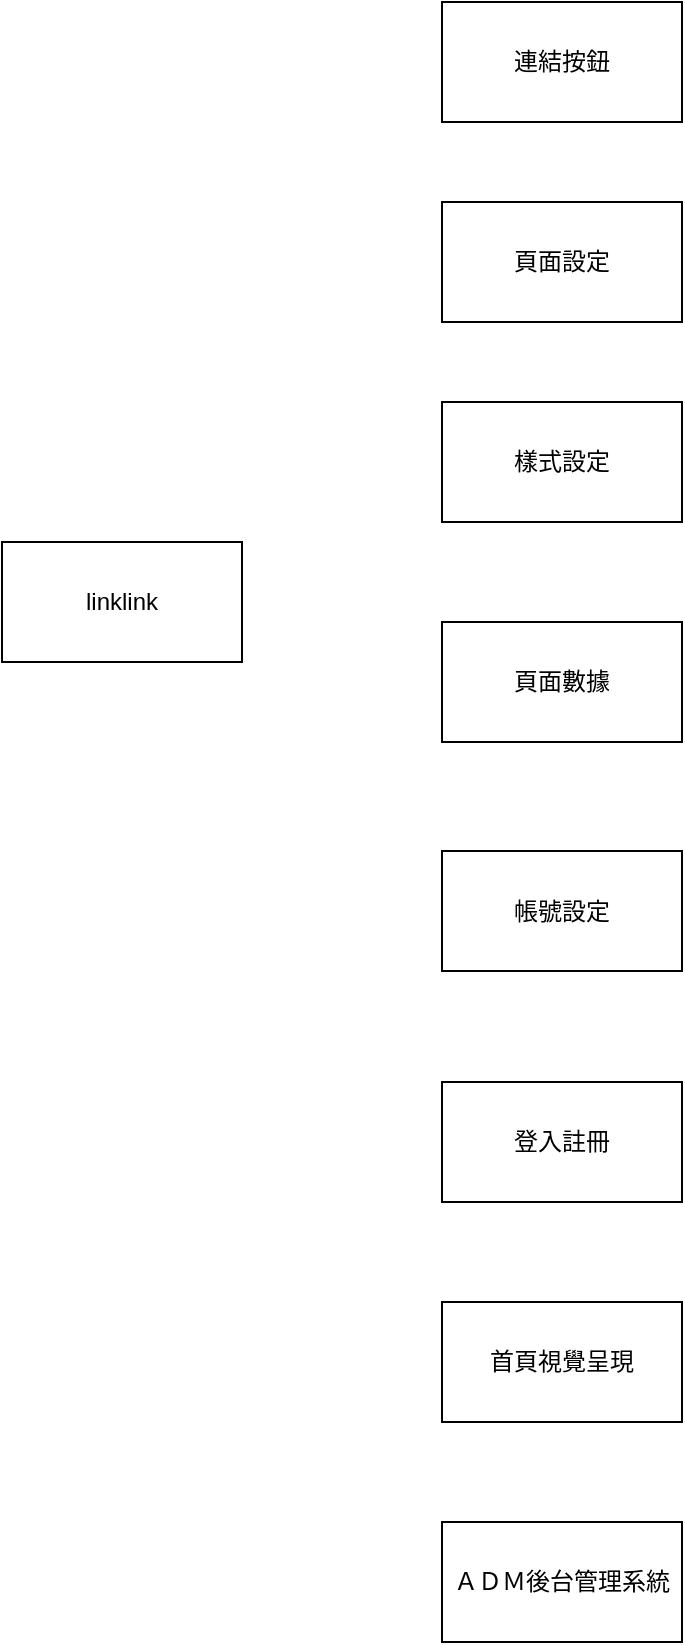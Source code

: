 <mxfile version="21.7.5" type="github">
  <diagram name="第 1 页" id="4QuaWNe_hiOepeo5dMNq">
    <mxGraphModel dx="788" dy="790" grid="1" gridSize="10" guides="1" tooltips="1" connect="1" arrows="1" fold="1" page="1" pageScale="1" pageWidth="827" pageHeight="1169" math="0" shadow="0">
      <root>
        <mxCell id="0" />
        <mxCell id="1" parent="0" />
        <mxCell id="XfGpCmavymiBI0RvdFzj-1" value="linklink" style="rounded=0;whiteSpace=wrap;html=1;" vertex="1" parent="1">
          <mxGeometry x="60" y="370" width="120" height="60" as="geometry" />
        </mxCell>
        <mxCell id="XfGpCmavymiBI0RvdFzj-2" value="連結按鈕" style="rounded=0;whiteSpace=wrap;html=1;" vertex="1" parent="1">
          <mxGeometry x="280" y="100" width="120" height="60" as="geometry" />
        </mxCell>
        <mxCell id="XfGpCmavymiBI0RvdFzj-3" value="頁面設定" style="rounded=0;whiteSpace=wrap;html=1;" vertex="1" parent="1">
          <mxGeometry x="280" y="200" width="120" height="60" as="geometry" />
        </mxCell>
        <mxCell id="XfGpCmavymiBI0RvdFzj-4" value="樣式設定" style="rounded=0;whiteSpace=wrap;html=1;" vertex="1" parent="1">
          <mxGeometry x="280" y="300" width="120" height="60" as="geometry" />
        </mxCell>
        <mxCell id="XfGpCmavymiBI0RvdFzj-5" value="頁面數據" style="rounded=0;whiteSpace=wrap;html=1;" vertex="1" parent="1">
          <mxGeometry x="280" y="410" width="120" height="60" as="geometry" />
        </mxCell>
        <mxCell id="XfGpCmavymiBI0RvdFzj-6" value="帳號設定" style="rounded=0;whiteSpace=wrap;html=1;" vertex="1" parent="1">
          <mxGeometry x="280" y="524.5" width="120" height="60" as="geometry" />
        </mxCell>
        <mxCell id="XfGpCmavymiBI0RvdFzj-7" value="登入註冊" style="rounded=0;whiteSpace=wrap;html=1;" vertex="1" parent="1">
          <mxGeometry x="280" y="640" width="120" height="60" as="geometry" />
        </mxCell>
        <mxCell id="XfGpCmavymiBI0RvdFzj-8" value="首頁視覺呈現" style="rounded=0;whiteSpace=wrap;html=1;" vertex="1" parent="1">
          <mxGeometry x="280" y="750" width="120" height="60" as="geometry" />
        </mxCell>
        <mxCell id="XfGpCmavymiBI0RvdFzj-9" value="ＡＤＭ後台管理系統" style="rounded=0;whiteSpace=wrap;html=1;" vertex="1" parent="1">
          <mxGeometry x="280" y="860" width="120" height="60" as="geometry" />
        </mxCell>
      </root>
    </mxGraphModel>
  </diagram>
</mxfile>
